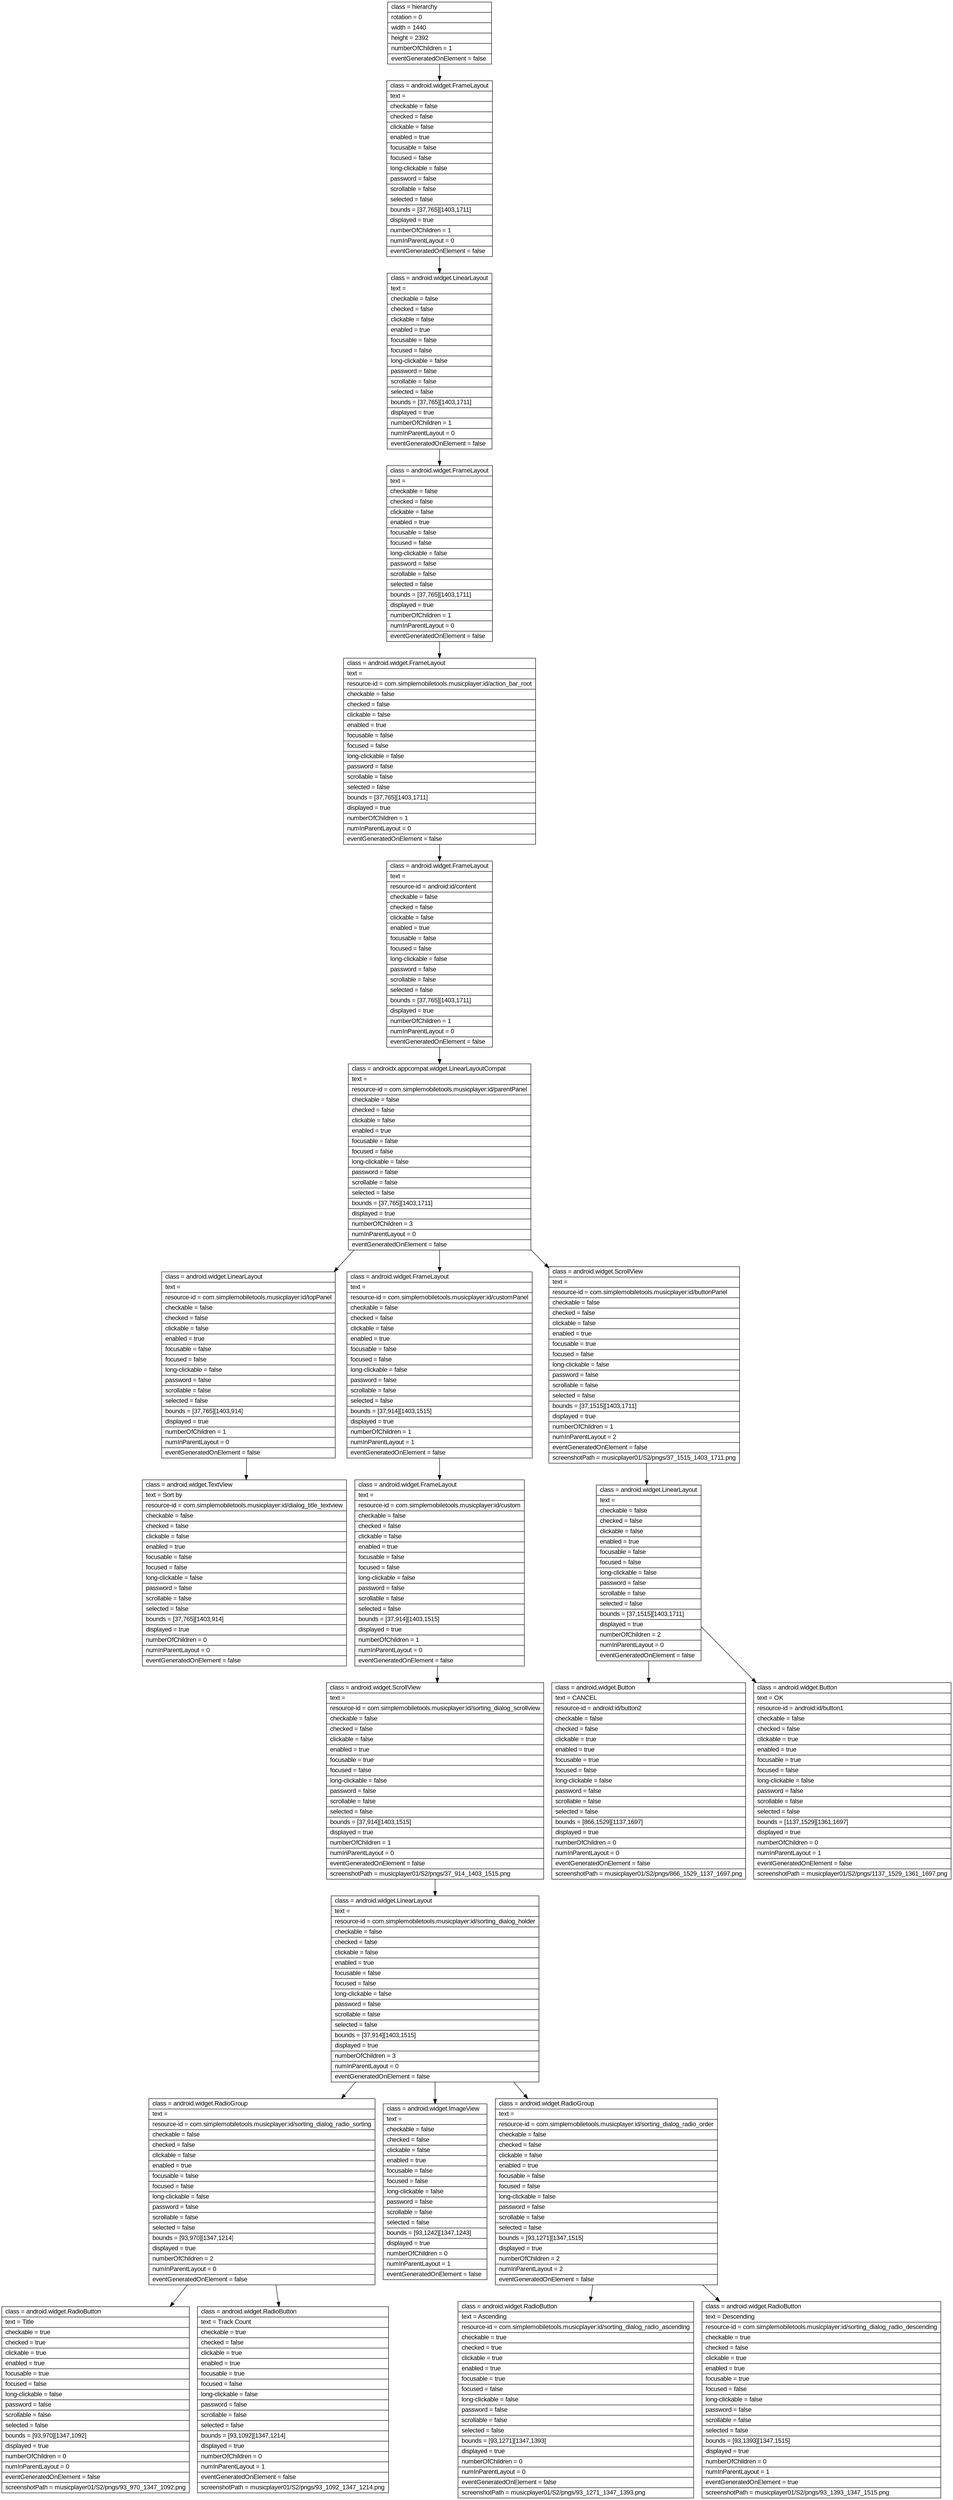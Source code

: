 digraph Layout {

	node [shape=record fontname=Arial];

	0	[label="{class = hierarchy\l|rotation = 0\l|width = 1440\l|height = 2392\l|numberOfChildren = 1\l|eventGeneratedOnElement = false \l}"]
	1	[label="{class = android.widget.FrameLayout\l|text = \l|checkable = false\l|checked = false\l|clickable = false\l|enabled = true\l|focusable = false\l|focused = false\l|long-clickable = false\l|password = false\l|scrollable = false\l|selected = false\l|bounds = [37,765][1403,1711]\l|displayed = true\l|numberOfChildren = 1\l|numInParentLayout = 0\l|eventGeneratedOnElement = false \l}"]
	2	[label="{class = android.widget.LinearLayout\l|text = \l|checkable = false\l|checked = false\l|clickable = false\l|enabled = true\l|focusable = false\l|focused = false\l|long-clickable = false\l|password = false\l|scrollable = false\l|selected = false\l|bounds = [37,765][1403,1711]\l|displayed = true\l|numberOfChildren = 1\l|numInParentLayout = 0\l|eventGeneratedOnElement = false \l}"]
	3	[label="{class = android.widget.FrameLayout\l|text = \l|checkable = false\l|checked = false\l|clickable = false\l|enabled = true\l|focusable = false\l|focused = false\l|long-clickable = false\l|password = false\l|scrollable = false\l|selected = false\l|bounds = [37,765][1403,1711]\l|displayed = true\l|numberOfChildren = 1\l|numInParentLayout = 0\l|eventGeneratedOnElement = false \l}"]
	4	[label="{class = android.widget.FrameLayout\l|text = \l|resource-id = com.simplemobiletools.musicplayer:id/action_bar_root\l|checkable = false\l|checked = false\l|clickable = false\l|enabled = true\l|focusable = false\l|focused = false\l|long-clickable = false\l|password = false\l|scrollable = false\l|selected = false\l|bounds = [37,765][1403,1711]\l|displayed = true\l|numberOfChildren = 1\l|numInParentLayout = 0\l|eventGeneratedOnElement = false \l}"]
	5	[label="{class = android.widget.FrameLayout\l|text = \l|resource-id = android:id/content\l|checkable = false\l|checked = false\l|clickable = false\l|enabled = true\l|focusable = false\l|focused = false\l|long-clickable = false\l|password = false\l|scrollable = false\l|selected = false\l|bounds = [37,765][1403,1711]\l|displayed = true\l|numberOfChildren = 1\l|numInParentLayout = 0\l|eventGeneratedOnElement = false \l}"]
	6	[label="{class = androidx.appcompat.widget.LinearLayoutCompat\l|text = \l|resource-id = com.simplemobiletools.musicplayer:id/parentPanel\l|checkable = false\l|checked = false\l|clickable = false\l|enabled = true\l|focusable = false\l|focused = false\l|long-clickable = false\l|password = false\l|scrollable = false\l|selected = false\l|bounds = [37,765][1403,1711]\l|displayed = true\l|numberOfChildren = 3\l|numInParentLayout = 0\l|eventGeneratedOnElement = false \l}"]
	7	[label="{class = android.widget.LinearLayout\l|text = \l|resource-id = com.simplemobiletools.musicplayer:id/topPanel\l|checkable = false\l|checked = false\l|clickable = false\l|enabled = true\l|focusable = false\l|focused = false\l|long-clickable = false\l|password = false\l|scrollable = false\l|selected = false\l|bounds = [37,765][1403,914]\l|displayed = true\l|numberOfChildren = 1\l|numInParentLayout = 0\l|eventGeneratedOnElement = false \l}"]
	8	[label="{class = android.widget.FrameLayout\l|text = \l|resource-id = com.simplemobiletools.musicplayer:id/customPanel\l|checkable = false\l|checked = false\l|clickable = false\l|enabled = true\l|focusable = false\l|focused = false\l|long-clickable = false\l|password = false\l|scrollable = false\l|selected = false\l|bounds = [37,914][1403,1515]\l|displayed = true\l|numberOfChildren = 1\l|numInParentLayout = 1\l|eventGeneratedOnElement = false \l}"]
	9	[label="{class = android.widget.ScrollView\l|text = \l|resource-id = com.simplemobiletools.musicplayer:id/buttonPanel\l|checkable = false\l|checked = false\l|clickable = false\l|enabled = true\l|focusable = true\l|focused = false\l|long-clickable = false\l|password = false\l|scrollable = false\l|selected = false\l|bounds = [37,1515][1403,1711]\l|displayed = true\l|numberOfChildren = 1\l|numInParentLayout = 2\l|eventGeneratedOnElement = false \l|screenshotPath = musicplayer01/S2/pngs/37_1515_1403_1711.png\l}"]
	10	[label="{class = android.widget.TextView\l|text = Sort by\l|resource-id = com.simplemobiletools.musicplayer:id/dialog_title_textview\l|checkable = false\l|checked = false\l|clickable = false\l|enabled = true\l|focusable = false\l|focused = false\l|long-clickable = false\l|password = false\l|scrollable = false\l|selected = false\l|bounds = [37,765][1403,914]\l|displayed = true\l|numberOfChildren = 0\l|numInParentLayout = 0\l|eventGeneratedOnElement = false \l}"]
	11	[label="{class = android.widget.FrameLayout\l|text = \l|resource-id = com.simplemobiletools.musicplayer:id/custom\l|checkable = false\l|checked = false\l|clickable = false\l|enabled = true\l|focusable = false\l|focused = false\l|long-clickable = false\l|password = false\l|scrollable = false\l|selected = false\l|bounds = [37,914][1403,1515]\l|displayed = true\l|numberOfChildren = 1\l|numInParentLayout = 0\l|eventGeneratedOnElement = false \l}"]
	12	[label="{class = android.widget.LinearLayout\l|text = \l|checkable = false\l|checked = false\l|clickable = false\l|enabled = true\l|focusable = false\l|focused = false\l|long-clickable = false\l|password = false\l|scrollable = false\l|selected = false\l|bounds = [37,1515][1403,1711]\l|displayed = true\l|numberOfChildren = 2\l|numInParentLayout = 0\l|eventGeneratedOnElement = false \l}"]
	13	[label="{class = android.widget.ScrollView\l|text = \l|resource-id = com.simplemobiletools.musicplayer:id/sorting_dialog_scrollview\l|checkable = false\l|checked = false\l|clickable = false\l|enabled = true\l|focusable = true\l|focused = false\l|long-clickable = false\l|password = false\l|scrollable = false\l|selected = false\l|bounds = [37,914][1403,1515]\l|displayed = true\l|numberOfChildren = 1\l|numInParentLayout = 0\l|eventGeneratedOnElement = false \l|screenshotPath = musicplayer01/S2/pngs/37_914_1403_1515.png\l}"]
	14	[label="{class = android.widget.Button\l|text = CANCEL\l|resource-id = android:id/button2\l|checkable = false\l|checked = false\l|clickable = true\l|enabled = true\l|focusable = true\l|focused = false\l|long-clickable = false\l|password = false\l|scrollable = false\l|selected = false\l|bounds = [866,1529][1137,1697]\l|displayed = true\l|numberOfChildren = 0\l|numInParentLayout = 0\l|eventGeneratedOnElement = false \l|screenshotPath = musicplayer01/S2/pngs/866_1529_1137_1697.png\l}"]
	15	[label="{class = android.widget.Button\l|text = OK\l|resource-id = android:id/button1\l|checkable = false\l|checked = false\l|clickable = true\l|enabled = true\l|focusable = true\l|focused = false\l|long-clickable = false\l|password = false\l|scrollable = false\l|selected = false\l|bounds = [1137,1529][1361,1697]\l|displayed = true\l|numberOfChildren = 0\l|numInParentLayout = 1\l|eventGeneratedOnElement = false \l|screenshotPath = musicplayer01/S2/pngs/1137_1529_1361_1697.png\l}"]
	16	[label="{class = android.widget.LinearLayout\l|text = \l|resource-id = com.simplemobiletools.musicplayer:id/sorting_dialog_holder\l|checkable = false\l|checked = false\l|clickable = false\l|enabled = true\l|focusable = false\l|focused = false\l|long-clickable = false\l|password = false\l|scrollable = false\l|selected = false\l|bounds = [37,914][1403,1515]\l|displayed = true\l|numberOfChildren = 3\l|numInParentLayout = 0\l|eventGeneratedOnElement = false \l}"]
	17	[label="{class = android.widget.RadioGroup\l|text = \l|resource-id = com.simplemobiletools.musicplayer:id/sorting_dialog_radio_sorting\l|checkable = false\l|checked = false\l|clickable = false\l|enabled = true\l|focusable = false\l|focused = false\l|long-clickable = false\l|password = false\l|scrollable = false\l|selected = false\l|bounds = [93,970][1347,1214]\l|displayed = true\l|numberOfChildren = 2\l|numInParentLayout = 0\l|eventGeneratedOnElement = false \l}"]
	18	[label="{class = android.widget.ImageView\l|text = \l|checkable = false\l|checked = false\l|clickable = false\l|enabled = true\l|focusable = false\l|focused = false\l|long-clickable = false\l|password = false\l|scrollable = false\l|selected = false\l|bounds = [93,1242][1347,1243]\l|displayed = true\l|numberOfChildren = 0\l|numInParentLayout = 1\l|eventGeneratedOnElement = false \l}"]
	19	[label="{class = android.widget.RadioGroup\l|text = \l|resource-id = com.simplemobiletools.musicplayer:id/sorting_dialog_radio_order\l|checkable = false\l|checked = false\l|clickable = false\l|enabled = true\l|focusable = false\l|focused = false\l|long-clickable = false\l|password = false\l|scrollable = false\l|selected = false\l|bounds = [93,1271][1347,1515]\l|displayed = true\l|numberOfChildren = 2\l|numInParentLayout = 2\l|eventGeneratedOnElement = false \l}"]
	20	[label="{class = android.widget.RadioButton\l|text = Title\l|checkable = true\l|checked = true\l|clickable = true\l|enabled = true\l|focusable = true\l|focused = false\l|long-clickable = false\l|password = false\l|scrollable = false\l|selected = false\l|bounds = [93,970][1347,1092]\l|displayed = true\l|numberOfChildren = 0\l|numInParentLayout = 0\l|eventGeneratedOnElement = false \l|screenshotPath = musicplayer01/S2/pngs/93_970_1347_1092.png\l}"]
	21	[label="{class = android.widget.RadioButton\l|text = Track Count\l|checkable = true\l|checked = false\l|clickable = true\l|enabled = true\l|focusable = true\l|focused = false\l|long-clickable = false\l|password = false\l|scrollable = false\l|selected = false\l|bounds = [93,1092][1347,1214]\l|displayed = true\l|numberOfChildren = 0\l|numInParentLayout = 1\l|eventGeneratedOnElement = false \l|screenshotPath = musicplayer01/S2/pngs/93_1092_1347_1214.png\l}"]
	22	[label="{class = android.widget.RadioButton\l|text = Ascending\l|resource-id = com.simplemobiletools.musicplayer:id/sorting_dialog_radio_ascending\l|checkable = true\l|checked = true\l|clickable = true\l|enabled = true\l|focusable = true\l|focused = false\l|long-clickable = false\l|password = false\l|scrollable = false\l|selected = false\l|bounds = [93,1271][1347,1393]\l|displayed = true\l|numberOfChildren = 0\l|numInParentLayout = 0\l|eventGeneratedOnElement = false \l|screenshotPath = musicplayer01/S2/pngs/93_1271_1347_1393.png\l}"]
	23	[label="{class = android.widget.RadioButton\l|text = Descending\l|resource-id = com.simplemobiletools.musicplayer:id/sorting_dialog_radio_descending\l|checkable = true\l|checked = false\l|clickable = true\l|enabled = true\l|focusable = true\l|focused = false\l|long-clickable = false\l|password = false\l|scrollable = false\l|selected = false\l|bounds = [93,1393][1347,1515]\l|displayed = true\l|numberOfChildren = 0\l|numInParentLayout = 1\l|eventGeneratedOnElement = true \l|screenshotPath = musicplayer01/S2/pngs/93_1393_1347_1515.png\l}"]


	0 -> 1
	1 -> 2
	2 -> 3
	3 -> 4
	4 -> 5
	5 -> 6
	6 -> 7
	6 -> 8
	6 -> 9
	7 -> 10
	8 -> 11
	9 -> 12
	11 -> 13
	12 -> 14
	12 -> 15
	13 -> 16
	16 -> 17
	16 -> 18
	16 -> 19
	17 -> 20
	17 -> 21
	19 -> 22
	19 -> 23


}